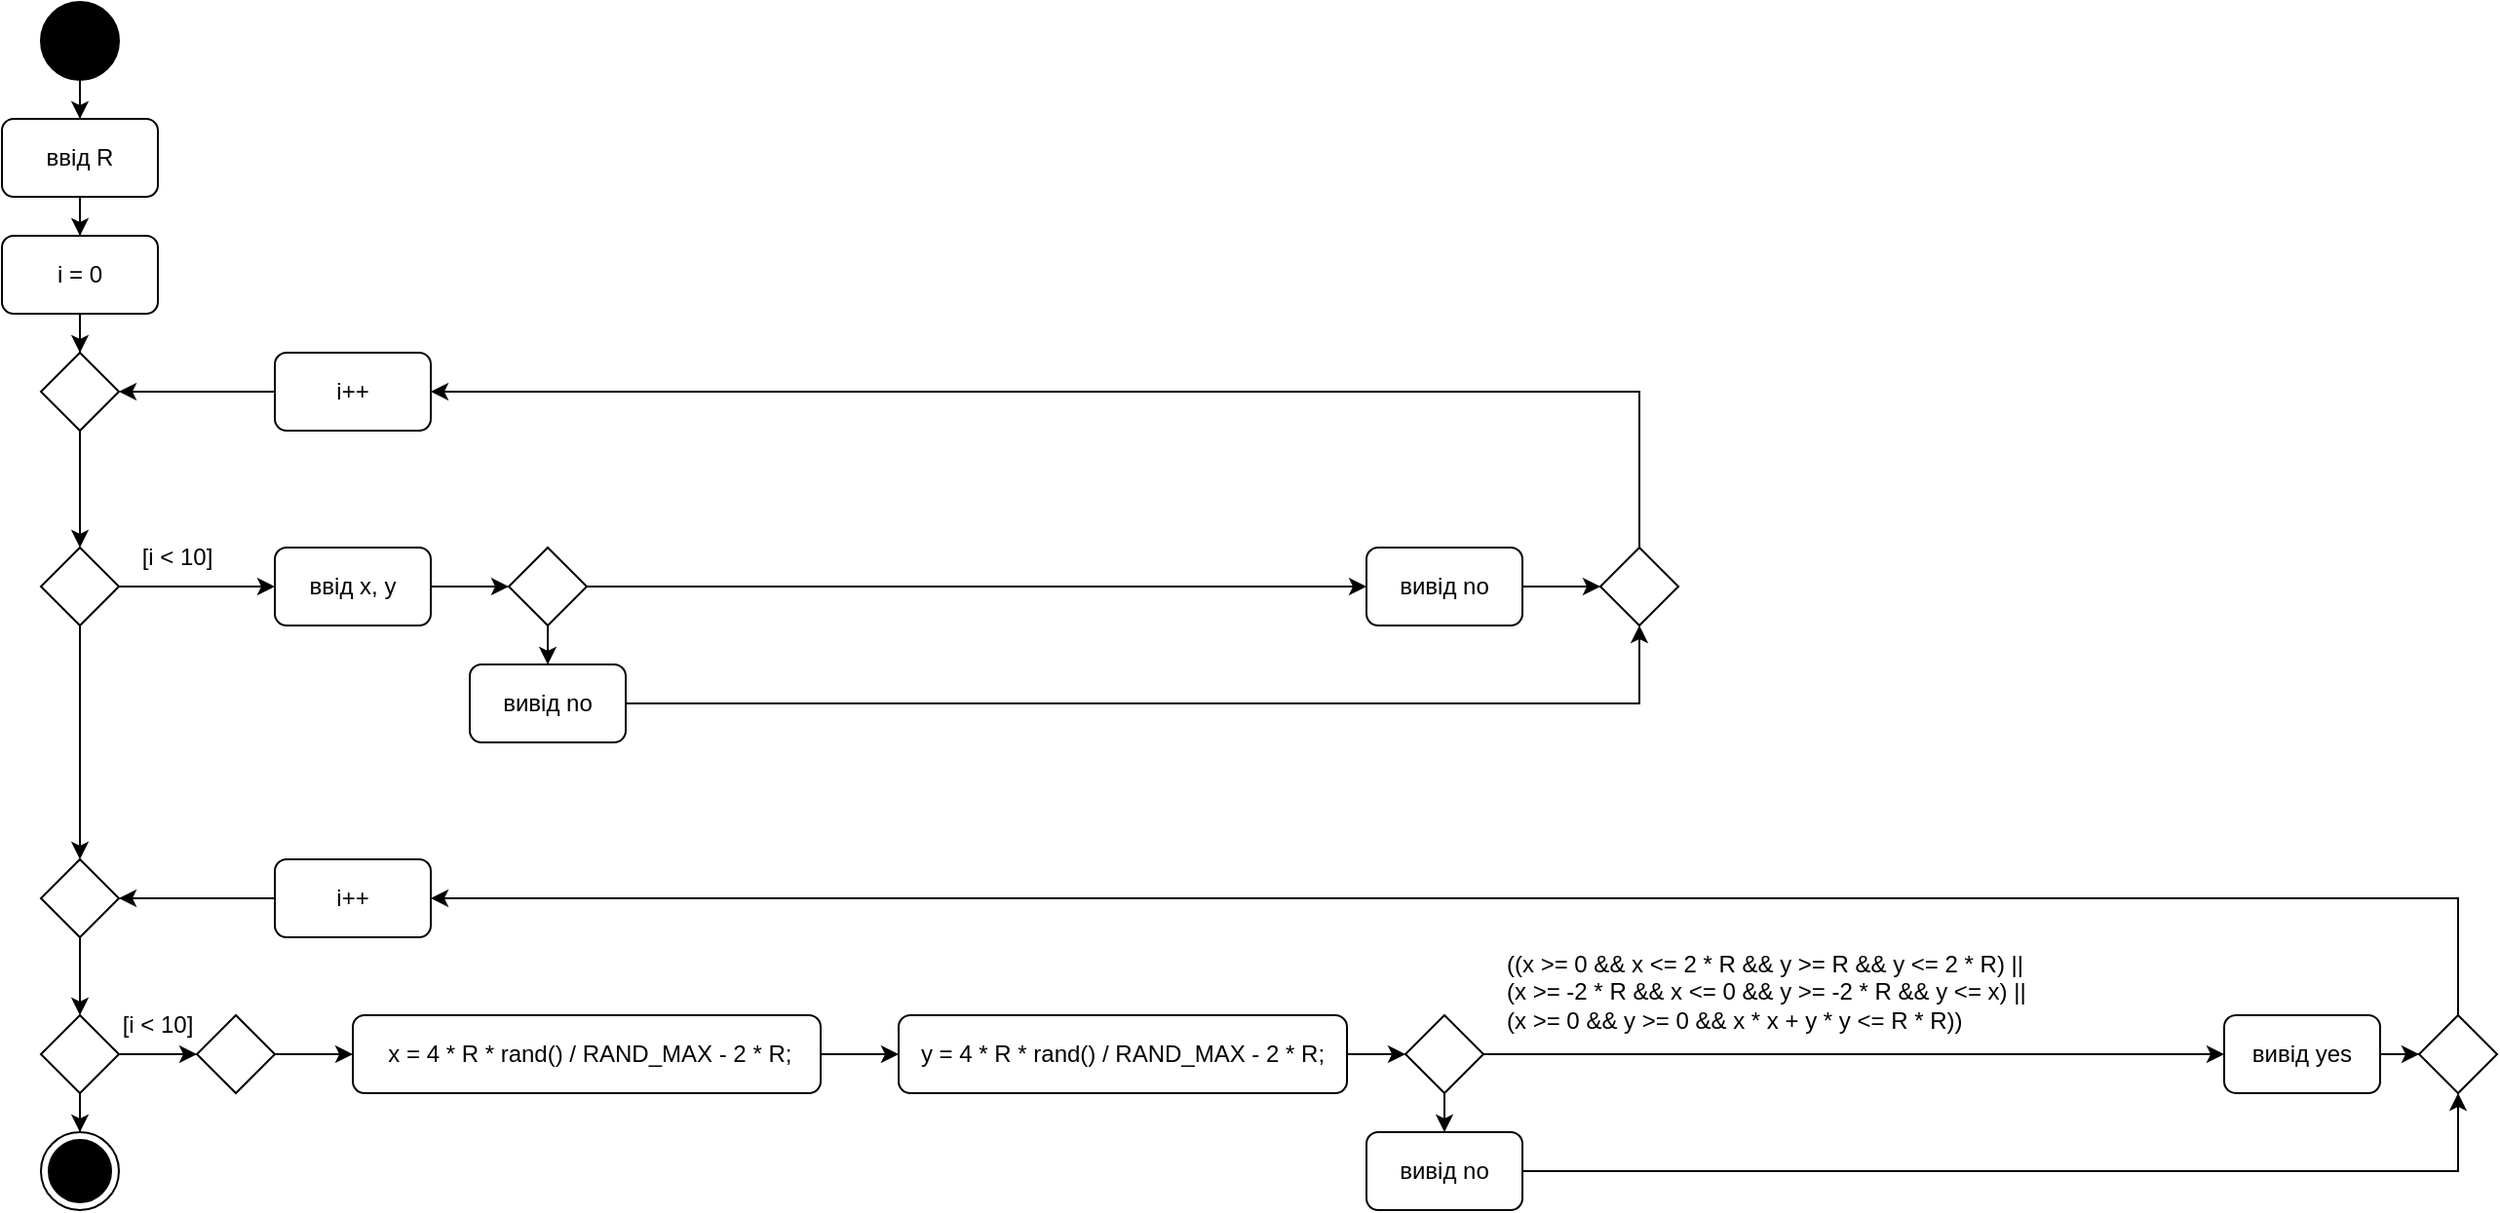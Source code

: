 <mxfile version="28.2.7">
  <diagram name="Сторінка-1" id="_fDps_G09SlWMeHZ2309">
    <mxGraphModel dx="1757" dy="804" grid="1" gridSize="10" guides="1" tooltips="1" connect="1" arrows="1" fold="1" page="1" pageScale="1" pageWidth="1169" pageHeight="827" math="0" shadow="0">
      <root>
        <mxCell id="0" />
        <mxCell id="1" parent="0" />
        <mxCell id="K49ePpt8l6GYhVq7aYaD-3" style="edgeStyle=orthogonalEdgeStyle;rounded=0;orthogonalLoop=1;jettySize=auto;html=1;entryX=0.5;entryY=0;entryDx=0;entryDy=0;" edge="1" parent="1" source="K49ePpt8l6GYhVq7aYaD-1" target="K49ePpt8l6GYhVq7aYaD-2">
          <mxGeometry relative="1" as="geometry" />
        </mxCell>
        <mxCell id="K49ePpt8l6GYhVq7aYaD-1" value="" style="ellipse;fillColor=strokeColor;html=1;" vertex="1" parent="1">
          <mxGeometry x="40" y="40" width="40" height="40" as="geometry" />
        </mxCell>
        <mxCell id="K49ePpt8l6GYhVq7aYaD-5" style="edgeStyle=orthogonalEdgeStyle;rounded=0;orthogonalLoop=1;jettySize=auto;html=1;entryX=0.5;entryY=0;entryDx=0;entryDy=0;" edge="1" parent="1" source="K49ePpt8l6GYhVq7aYaD-2" target="K49ePpt8l6GYhVq7aYaD-4">
          <mxGeometry relative="1" as="geometry" />
        </mxCell>
        <mxCell id="K49ePpt8l6GYhVq7aYaD-2" value="ввід R" style="rounded=1;whiteSpace=wrap;html=1;" vertex="1" parent="1">
          <mxGeometry x="20" y="100" width="80" height="40" as="geometry" />
        </mxCell>
        <mxCell id="K49ePpt8l6GYhVq7aYaD-7" style="edgeStyle=orthogonalEdgeStyle;rounded=0;orthogonalLoop=1;jettySize=auto;html=1;entryX=0.5;entryY=0;entryDx=0;entryDy=0;" edge="1" parent="1" source="K49ePpt8l6GYhVq7aYaD-4" target="K49ePpt8l6GYhVq7aYaD-6">
          <mxGeometry relative="1" as="geometry" />
        </mxCell>
        <mxCell id="K49ePpt8l6GYhVq7aYaD-4" value="i = 0" style="rounded=1;whiteSpace=wrap;html=1;" vertex="1" parent="1">
          <mxGeometry x="20" y="160" width="80" height="40" as="geometry" />
        </mxCell>
        <mxCell id="K49ePpt8l6GYhVq7aYaD-9" style="edgeStyle=orthogonalEdgeStyle;rounded=0;orthogonalLoop=1;jettySize=auto;html=1;entryX=0.5;entryY=0;entryDx=0;entryDy=0;" edge="1" parent="1" source="K49ePpt8l6GYhVq7aYaD-6" target="K49ePpt8l6GYhVq7aYaD-8">
          <mxGeometry relative="1" as="geometry" />
        </mxCell>
        <mxCell id="K49ePpt8l6GYhVq7aYaD-6" value="" style="rhombus;whiteSpace=wrap;html=1;" vertex="1" parent="1">
          <mxGeometry x="40" y="220" width="40" height="40" as="geometry" />
        </mxCell>
        <mxCell id="K49ePpt8l6GYhVq7aYaD-11" style="edgeStyle=orthogonalEdgeStyle;rounded=0;orthogonalLoop=1;jettySize=auto;html=1;entryX=0.5;entryY=0;entryDx=0;entryDy=0;" edge="1" parent="1" source="K49ePpt8l6GYhVq7aYaD-8" target="K49ePpt8l6GYhVq7aYaD-10">
          <mxGeometry relative="1" as="geometry" />
        </mxCell>
        <mxCell id="K49ePpt8l6GYhVq7aYaD-37" style="edgeStyle=orthogonalEdgeStyle;rounded=0;orthogonalLoop=1;jettySize=auto;html=1;entryX=0;entryY=0.5;entryDx=0;entryDy=0;" edge="1" parent="1" source="K49ePpt8l6GYhVq7aYaD-8" target="K49ePpt8l6GYhVq7aYaD-36">
          <mxGeometry relative="1" as="geometry" />
        </mxCell>
        <mxCell id="K49ePpt8l6GYhVq7aYaD-8" value="" style="rhombus;whiteSpace=wrap;html=1;" vertex="1" parent="1">
          <mxGeometry x="40" y="320" width="40" height="40" as="geometry" />
        </mxCell>
        <mxCell id="K49ePpt8l6GYhVq7aYaD-13" style="edgeStyle=orthogonalEdgeStyle;rounded=0;orthogonalLoop=1;jettySize=auto;html=1;entryX=0.5;entryY=0;entryDx=0;entryDy=0;" edge="1" parent="1" source="K49ePpt8l6GYhVq7aYaD-10" target="K49ePpt8l6GYhVq7aYaD-12">
          <mxGeometry relative="1" as="geometry" />
        </mxCell>
        <mxCell id="K49ePpt8l6GYhVq7aYaD-10" value="" style="rhombus;whiteSpace=wrap;html=1;" vertex="1" parent="1">
          <mxGeometry x="40" y="480" width="40" height="40" as="geometry" />
        </mxCell>
        <mxCell id="K49ePpt8l6GYhVq7aYaD-15" style="edgeStyle=orthogonalEdgeStyle;rounded=0;orthogonalLoop=1;jettySize=auto;html=1;entryX=0.5;entryY=0;entryDx=0;entryDy=0;" edge="1" parent="1" source="K49ePpt8l6GYhVq7aYaD-12" target="K49ePpt8l6GYhVq7aYaD-14">
          <mxGeometry relative="1" as="geometry" />
        </mxCell>
        <mxCell id="K49ePpt8l6GYhVq7aYaD-17" style="edgeStyle=orthogonalEdgeStyle;rounded=0;orthogonalLoop=1;jettySize=auto;html=1;entryX=0;entryY=0.5;entryDx=0;entryDy=0;" edge="1" parent="1" source="K49ePpt8l6GYhVq7aYaD-12" target="K49ePpt8l6GYhVq7aYaD-16">
          <mxGeometry relative="1" as="geometry" />
        </mxCell>
        <mxCell id="K49ePpt8l6GYhVq7aYaD-12" value="" style="rhombus;whiteSpace=wrap;html=1;" vertex="1" parent="1">
          <mxGeometry x="40" y="560" width="40" height="40" as="geometry" />
        </mxCell>
        <mxCell id="K49ePpt8l6GYhVq7aYaD-14" value="" style="ellipse;html=1;shape=endState;fillColor=strokeColor;" vertex="1" parent="1">
          <mxGeometry x="40" y="620" width="40" height="40" as="geometry" />
        </mxCell>
        <mxCell id="K49ePpt8l6GYhVq7aYaD-19" style="edgeStyle=orthogonalEdgeStyle;rounded=0;orthogonalLoop=1;jettySize=auto;html=1;entryX=0;entryY=0.5;entryDx=0;entryDy=0;" edge="1" parent="1" source="K49ePpt8l6GYhVq7aYaD-16" target="K49ePpt8l6GYhVq7aYaD-18">
          <mxGeometry relative="1" as="geometry" />
        </mxCell>
        <mxCell id="K49ePpt8l6GYhVq7aYaD-16" value="" style="rhombus;whiteSpace=wrap;html=1;" vertex="1" parent="1">
          <mxGeometry x="120" y="560" width="40" height="40" as="geometry" />
        </mxCell>
        <mxCell id="K49ePpt8l6GYhVq7aYaD-21" style="edgeStyle=orthogonalEdgeStyle;rounded=0;orthogonalLoop=1;jettySize=auto;html=1;entryX=0;entryY=0.5;entryDx=0;entryDy=0;" edge="1" parent="1" source="K49ePpt8l6GYhVq7aYaD-18" target="K49ePpt8l6GYhVq7aYaD-20">
          <mxGeometry relative="1" as="geometry" />
        </mxCell>
        <mxCell id="K49ePpt8l6GYhVq7aYaD-18" value="&lt;br&gt;&amp;nbsp; x = 4 * R * rand() / RAND_MAX - 2 * R;&amp;nbsp;&lt;div&gt;&lt;br/&gt;&lt;/div&gt;" style="rounded=1;whiteSpace=wrap;html=1;" vertex="1" parent="1">
          <mxGeometry x="200" y="560" width="240" height="40" as="geometry" />
        </mxCell>
        <mxCell id="K49ePpt8l6GYhVq7aYaD-23" style="edgeStyle=orthogonalEdgeStyle;rounded=0;orthogonalLoop=1;jettySize=auto;html=1;entryX=0;entryY=0.5;entryDx=0;entryDy=0;" edge="1" parent="1" source="K49ePpt8l6GYhVq7aYaD-20" target="K49ePpt8l6GYhVq7aYaD-22">
          <mxGeometry relative="1" as="geometry" />
        </mxCell>
        <mxCell id="K49ePpt8l6GYhVq7aYaD-20" value="&lt;br&gt; y = 4 * R * rand() / RAND_MAX - 2 * R;&lt;div&gt;&lt;br/&gt;&lt;/div&gt;" style="rounded=1;whiteSpace=wrap;html=1;" vertex="1" parent="1">
          <mxGeometry x="480" y="560" width="230" height="40" as="geometry" />
        </mxCell>
        <mxCell id="K49ePpt8l6GYhVq7aYaD-25" style="edgeStyle=orthogonalEdgeStyle;rounded=0;orthogonalLoop=1;jettySize=auto;html=1;entryX=0.5;entryY=0;entryDx=0;entryDy=0;" edge="1" parent="1" source="K49ePpt8l6GYhVq7aYaD-22" target="K49ePpt8l6GYhVq7aYaD-24">
          <mxGeometry relative="1" as="geometry" />
        </mxCell>
        <mxCell id="K49ePpt8l6GYhVq7aYaD-27" style="edgeStyle=orthogonalEdgeStyle;rounded=0;orthogonalLoop=1;jettySize=auto;html=1;entryX=0;entryY=0.5;entryDx=0;entryDy=0;" edge="1" parent="1" source="K49ePpt8l6GYhVq7aYaD-22" target="K49ePpt8l6GYhVq7aYaD-26">
          <mxGeometry relative="1" as="geometry" />
        </mxCell>
        <mxCell id="K49ePpt8l6GYhVq7aYaD-22" value="" style="rhombus;whiteSpace=wrap;html=1;" vertex="1" parent="1">
          <mxGeometry x="740" y="560" width="40" height="40" as="geometry" />
        </mxCell>
        <mxCell id="K49ePpt8l6GYhVq7aYaD-30" style="edgeStyle=orthogonalEdgeStyle;rounded=0;orthogonalLoop=1;jettySize=auto;html=1;entryX=0.5;entryY=1;entryDx=0;entryDy=0;" edge="1" parent="1" source="K49ePpt8l6GYhVq7aYaD-24" target="K49ePpt8l6GYhVq7aYaD-28">
          <mxGeometry relative="1" as="geometry">
            <mxPoint x="1280" y="640" as="targetPoint" />
            <Array as="points">
              <mxPoint x="1280" y="640" />
            </Array>
          </mxGeometry>
        </mxCell>
        <mxCell id="K49ePpt8l6GYhVq7aYaD-24" value="вивід no" style="rounded=1;whiteSpace=wrap;html=1;" vertex="1" parent="1">
          <mxGeometry x="720" y="620" width="80" height="40" as="geometry" />
        </mxCell>
        <mxCell id="K49ePpt8l6GYhVq7aYaD-29" style="edgeStyle=orthogonalEdgeStyle;rounded=0;orthogonalLoop=1;jettySize=auto;html=1;entryX=0;entryY=0.5;entryDx=0;entryDy=0;" edge="1" parent="1" source="K49ePpt8l6GYhVq7aYaD-26" target="K49ePpt8l6GYhVq7aYaD-28">
          <mxGeometry relative="1" as="geometry" />
        </mxCell>
        <mxCell id="K49ePpt8l6GYhVq7aYaD-26" value="вивід yes" style="rounded=1;whiteSpace=wrap;html=1;" vertex="1" parent="1">
          <mxGeometry x="1160" y="560" width="80" height="40" as="geometry" />
        </mxCell>
        <mxCell id="K49ePpt8l6GYhVq7aYaD-33" style="edgeStyle=orthogonalEdgeStyle;rounded=0;orthogonalLoop=1;jettySize=auto;html=1;entryX=1;entryY=0.5;entryDx=0;entryDy=0;" edge="1" parent="1" source="K49ePpt8l6GYhVq7aYaD-28" target="K49ePpt8l6GYhVq7aYaD-31">
          <mxGeometry relative="1" as="geometry">
            <mxPoint x="299.2" y="500" as="targetPoint" />
            <Array as="points">
              <mxPoint x="1280" y="500" />
            </Array>
          </mxGeometry>
        </mxCell>
        <mxCell id="K49ePpt8l6GYhVq7aYaD-28" value="" style="rhombus;whiteSpace=wrap;html=1;" vertex="1" parent="1">
          <mxGeometry x="1260" y="560" width="40" height="40" as="geometry" />
        </mxCell>
        <mxCell id="K49ePpt8l6GYhVq7aYaD-32" style="edgeStyle=orthogonalEdgeStyle;rounded=0;orthogonalLoop=1;jettySize=auto;html=1;entryX=1;entryY=0.5;entryDx=0;entryDy=0;" edge="1" parent="1" source="K49ePpt8l6GYhVq7aYaD-31" target="K49ePpt8l6GYhVq7aYaD-10">
          <mxGeometry relative="1" as="geometry" />
        </mxCell>
        <mxCell id="K49ePpt8l6GYhVq7aYaD-31" value="i++" style="rounded=1;whiteSpace=wrap;html=1;" vertex="1" parent="1">
          <mxGeometry x="160" y="480" width="80" height="40" as="geometry" />
        </mxCell>
        <mxCell id="K49ePpt8l6GYhVq7aYaD-35" value="((x &amp;gt;= 0 &amp;amp;&amp;amp; x &amp;lt;= 2 * R &amp;amp;&amp;amp; y &amp;gt;= R &amp;amp;&amp;amp; y &amp;lt;= 2 * R) ||&amp;nbsp;&lt;br&gt;(x &amp;gt;= -2 * R &amp;amp;&amp;amp; x &amp;lt;= 0 &amp;amp;&amp;amp; y &amp;gt;= -2 * R &amp;amp;&amp;amp; y &amp;lt;= x) ||&amp;nbsp;&lt;br&gt;(x &amp;gt;= 0 &amp;amp;&amp;amp; y &amp;gt;= 0 &amp;amp;&amp;amp; x * x + y * y &amp;lt;= R * R))" style="text;whiteSpace=wrap;html=1;" vertex="1" parent="1">
          <mxGeometry x="790" y="520" width="280" height="60" as="geometry" />
        </mxCell>
        <mxCell id="K49ePpt8l6GYhVq7aYaD-39" style="edgeStyle=orthogonalEdgeStyle;rounded=0;orthogonalLoop=1;jettySize=auto;html=1;entryX=0;entryY=0.5;entryDx=0;entryDy=0;" edge="1" parent="1" source="K49ePpt8l6GYhVq7aYaD-36" target="K49ePpt8l6GYhVq7aYaD-38">
          <mxGeometry relative="1" as="geometry" />
        </mxCell>
        <mxCell id="K49ePpt8l6GYhVq7aYaD-36" value="ввід x, y" style="rounded=1;whiteSpace=wrap;html=1;" vertex="1" parent="1">
          <mxGeometry x="160" y="320" width="80" height="40" as="geometry" />
        </mxCell>
        <mxCell id="K49ePpt8l6GYhVq7aYaD-41" style="edgeStyle=orthogonalEdgeStyle;rounded=0;orthogonalLoop=1;jettySize=auto;html=1;entryX=0.5;entryY=0;entryDx=0;entryDy=0;" edge="1" parent="1" source="K49ePpt8l6GYhVq7aYaD-38" target="K49ePpt8l6GYhVq7aYaD-40">
          <mxGeometry relative="1" as="geometry" />
        </mxCell>
        <mxCell id="K49ePpt8l6GYhVq7aYaD-45" style="edgeStyle=orthogonalEdgeStyle;rounded=0;orthogonalLoop=1;jettySize=auto;html=1;entryX=0;entryY=0.5;entryDx=0;entryDy=0;" edge="1" parent="1" source="K49ePpt8l6GYhVq7aYaD-38" target="K49ePpt8l6GYhVq7aYaD-42">
          <mxGeometry relative="1" as="geometry" />
        </mxCell>
        <mxCell id="K49ePpt8l6GYhVq7aYaD-38" value="" style="rhombus;whiteSpace=wrap;html=1;" vertex="1" parent="1">
          <mxGeometry x="280" y="320" width="40" height="40" as="geometry" />
        </mxCell>
        <mxCell id="K49ePpt8l6GYhVq7aYaD-46" style="edgeStyle=orthogonalEdgeStyle;rounded=0;orthogonalLoop=1;jettySize=auto;html=1;entryX=0.5;entryY=1;entryDx=0;entryDy=0;" edge="1" parent="1" source="K49ePpt8l6GYhVq7aYaD-40" target="K49ePpt8l6GYhVq7aYaD-43">
          <mxGeometry relative="1" as="geometry">
            <mxPoint x="871.6" y="400" as="targetPoint" />
            <Array as="points">
              <mxPoint x="860" y="400" />
            </Array>
          </mxGeometry>
        </mxCell>
        <mxCell id="K49ePpt8l6GYhVq7aYaD-40" value="вивід no" style="rounded=1;whiteSpace=wrap;html=1;" vertex="1" parent="1">
          <mxGeometry x="260" y="380" width="80" height="40" as="geometry" />
        </mxCell>
        <mxCell id="K49ePpt8l6GYhVq7aYaD-44" style="edgeStyle=orthogonalEdgeStyle;rounded=0;orthogonalLoop=1;jettySize=auto;html=1;entryX=0;entryY=0.5;entryDx=0;entryDy=0;" edge="1" parent="1" source="K49ePpt8l6GYhVq7aYaD-42" target="K49ePpt8l6GYhVq7aYaD-43">
          <mxGeometry relative="1" as="geometry" />
        </mxCell>
        <mxCell id="K49ePpt8l6GYhVq7aYaD-42" value="вивід no" style="rounded=1;whiteSpace=wrap;html=1;" vertex="1" parent="1">
          <mxGeometry x="720" y="320" width="80" height="40" as="geometry" />
        </mxCell>
        <mxCell id="K49ePpt8l6GYhVq7aYaD-50" style="edgeStyle=orthogonalEdgeStyle;rounded=0;orthogonalLoop=1;jettySize=auto;html=1;entryX=1;entryY=0.5;entryDx=0;entryDy=0;" edge="1" parent="1" source="K49ePpt8l6GYhVq7aYaD-43" target="K49ePpt8l6GYhVq7aYaD-48">
          <mxGeometry relative="1" as="geometry">
            <mxPoint x="860" y="240" as="targetPoint" />
            <Array as="points">
              <mxPoint x="860" y="240" />
            </Array>
          </mxGeometry>
        </mxCell>
        <mxCell id="K49ePpt8l6GYhVq7aYaD-43" value="" style="rhombus;whiteSpace=wrap;html=1;" vertex="1" parent="1">
          <mxGeometry x="840" y="320" width="40" height="40" as="geometry" />
        </mxCell>
        <mxCell id="K49ePpt8l6GYhVq7aYaD-47" value="[i &amp;lt; 10]" style="text;html=1;whiteSpace=wrap;strokeColor=none;fillColor=none;align=center;verticalAlign=middle;rounded=0;" vertex="1" parent="1">
          <mxGeometry x="80" y="310" width="60" height="30" as="geometry" />
        </mxCell>
        <mxCell id="K49ePpt8l6GYhVq7aYaD-49" style="edgeStyle=orthogonalEdgeStyle;rounded=0;orthogonalLoop=1;jettySize=auto;html=1;entryX=1;entryY=0.5;entryDx=0;entryDy=0;" edge="1" parent="1" source="K49ePpt8l6GYhVq7aYaD-48" target="K49ePpt8l6GYhVq7aYaD-6">
          <mxGeometry relative="1" as="geometry" />
        </mxCell>
        <mxCell id="K49ePpt8l6GYhVq7aYaD-48" value="i++" style="rounded=1;whiteSpace=wrap;html=1;" vertex="1" parent="1">
          <mxGeometry x="160" y="220" width="80" height="40" as="geometry" />
        </mxCell>
        <mxCell id="K49ePpt8l6GYhVq7aYaD-51" value="[i &amp;lt; 10]" style="text;html=1;whiteSpace=wrap;strokeColor=none;fillColor=none;align=center;verticalAlign=middle;rounded=0;" vertex="1" parent="1">
          <mxGeometry x="70" y="550" width="60" height="30" as="geometry" />
        </mxCell>
      </root>
    </mxGraphModel>
  </diagram>
</mxfile>
